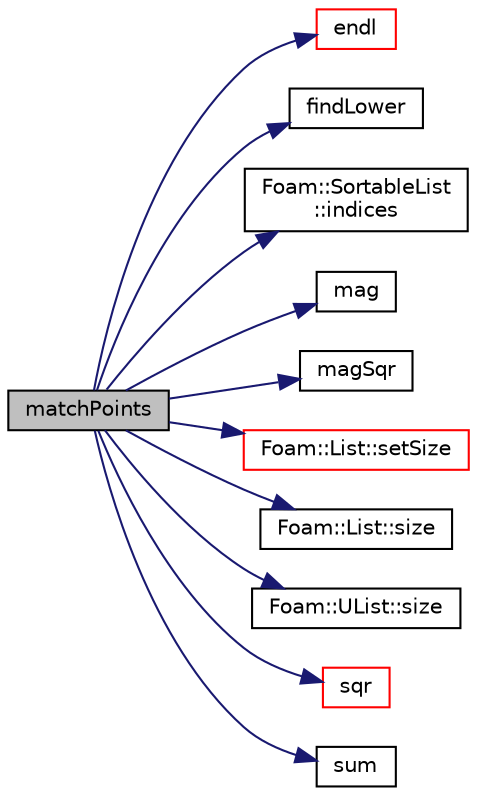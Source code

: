 digraph "matchPoints"
{
  bgcolor="transparent";
  edge [fontname="Helvetica",fontsize="10",labelfontname="Helvetica",labelfontsize="10"];
  node [fontname="Helvetica",fontsize="10",shape=record];
  rankdir="LR";
  Node1 [label="matchPoints",height=0.2,width=0.4,color="black", fillcolor="grey75", style="filled", fontcolor="black"];
  Node1 -> Node2 [color="midnightblue",fontsize="10",style="solid",fontname="Helvetica"];
  Node2 [label="endl",height=0.2,width=0.4,color="red",URL="$a10733.html#a2db8fe02a0d3909e9351bb4275b23ce4",tooltip="Add newline and flush stream. "];
  Node1 -> Node3 [color="midnightblue",fontsize="10",style="solid",fontname="Helvetica"];
  Node3 [label="findLower",height=0.2,width=0.4,color="black",URL="$a10733.html#a3e7bb0d50f5b31a0dbbf2a6db45a23d9",tooltip="Find last element < given value in sorted list and return index,. "];
  Node1 -> Node4 [color="midnightblue",fontsize="10",style="solid",fontname="Helvetica"];
  Node4 [label="Foam::SortableList\l::indices",height=0.2,width=0.4,color="black",URL="$a02385.html#af187509abb9a3a584ffc997349caae95",tooltip="Return the list of sorted indices. Updated every sort. "];
  Node1 -> Node5 [color="midnightblue",fontsize="10",style="solid",fontname="Helvetica"];
  Node5 [label="mag",height=0.2,width=0.4,color="black",URL="$a10733.html#a929da2a3fdcf3dacbbe0487d3a330dae"];
  Node1 -> Node6 [color="midnightblue",fontsize="10",style="solid",fontname="Helvetica"];
  Node6 [label="magSqr",height=0.2,width=0.4,color="black",URL="$a10733.html#ae6fff2c6981e6d9618aa5038e69def6e"];
  Node1 -> Node7 [color="midnightblue",fontsize="10",style="solid",fontname="Helvetica"];
  Node7 [label="Foam::List::setSize",height=0.2,width=0.4,color="red",URL="$a01364.html#aedb985ffeaf1bdbfeccc2a8730405703",tooltip="Reset size of List. "];
  Node1 -> Node8 [color="midnightblue",fontsize="10",style="solid",fontname="Helvetica"];
  Node8 [label="Foam::List::size",height=0.2,width=0.4,color="black",URL="$a01364.html#a8a5f6fa29bd4b500caf186f60245b384",tooltip="Override size to be inconsistent with allocated storage. "];
  Node1 -> Node9 [color="midnightblue",fontsize="10",style="solid",fontname="Helvetica"];
  Node9 [label="Foam::UList::size",height=0.2,width=0.4,color="black",URL="$a02735.html#a723361dc2020160f5492e8fe2d09fa44",tooltip="Return the number of elements in the UList. "];
  Node1 -> Node10 [color="midnightblue",fontsize="10",style="solid",fontname="Helvetica"];
  Node10 [label="sqr",height=0.2,width=0.4,color="red",URL="$a10733.html#a277dc11c581d53826ab5090b08f3b17b"];
  Node1 -> Node11 [color="midnightblue",fontsize="10",style="solid",fontname="Helvetica"];
  Node11 [label="sum",height=0.2,width=0.4,color="black",URL="$a10733.html#a3d8733143aad0e03b300186ab4bef137"];
}
